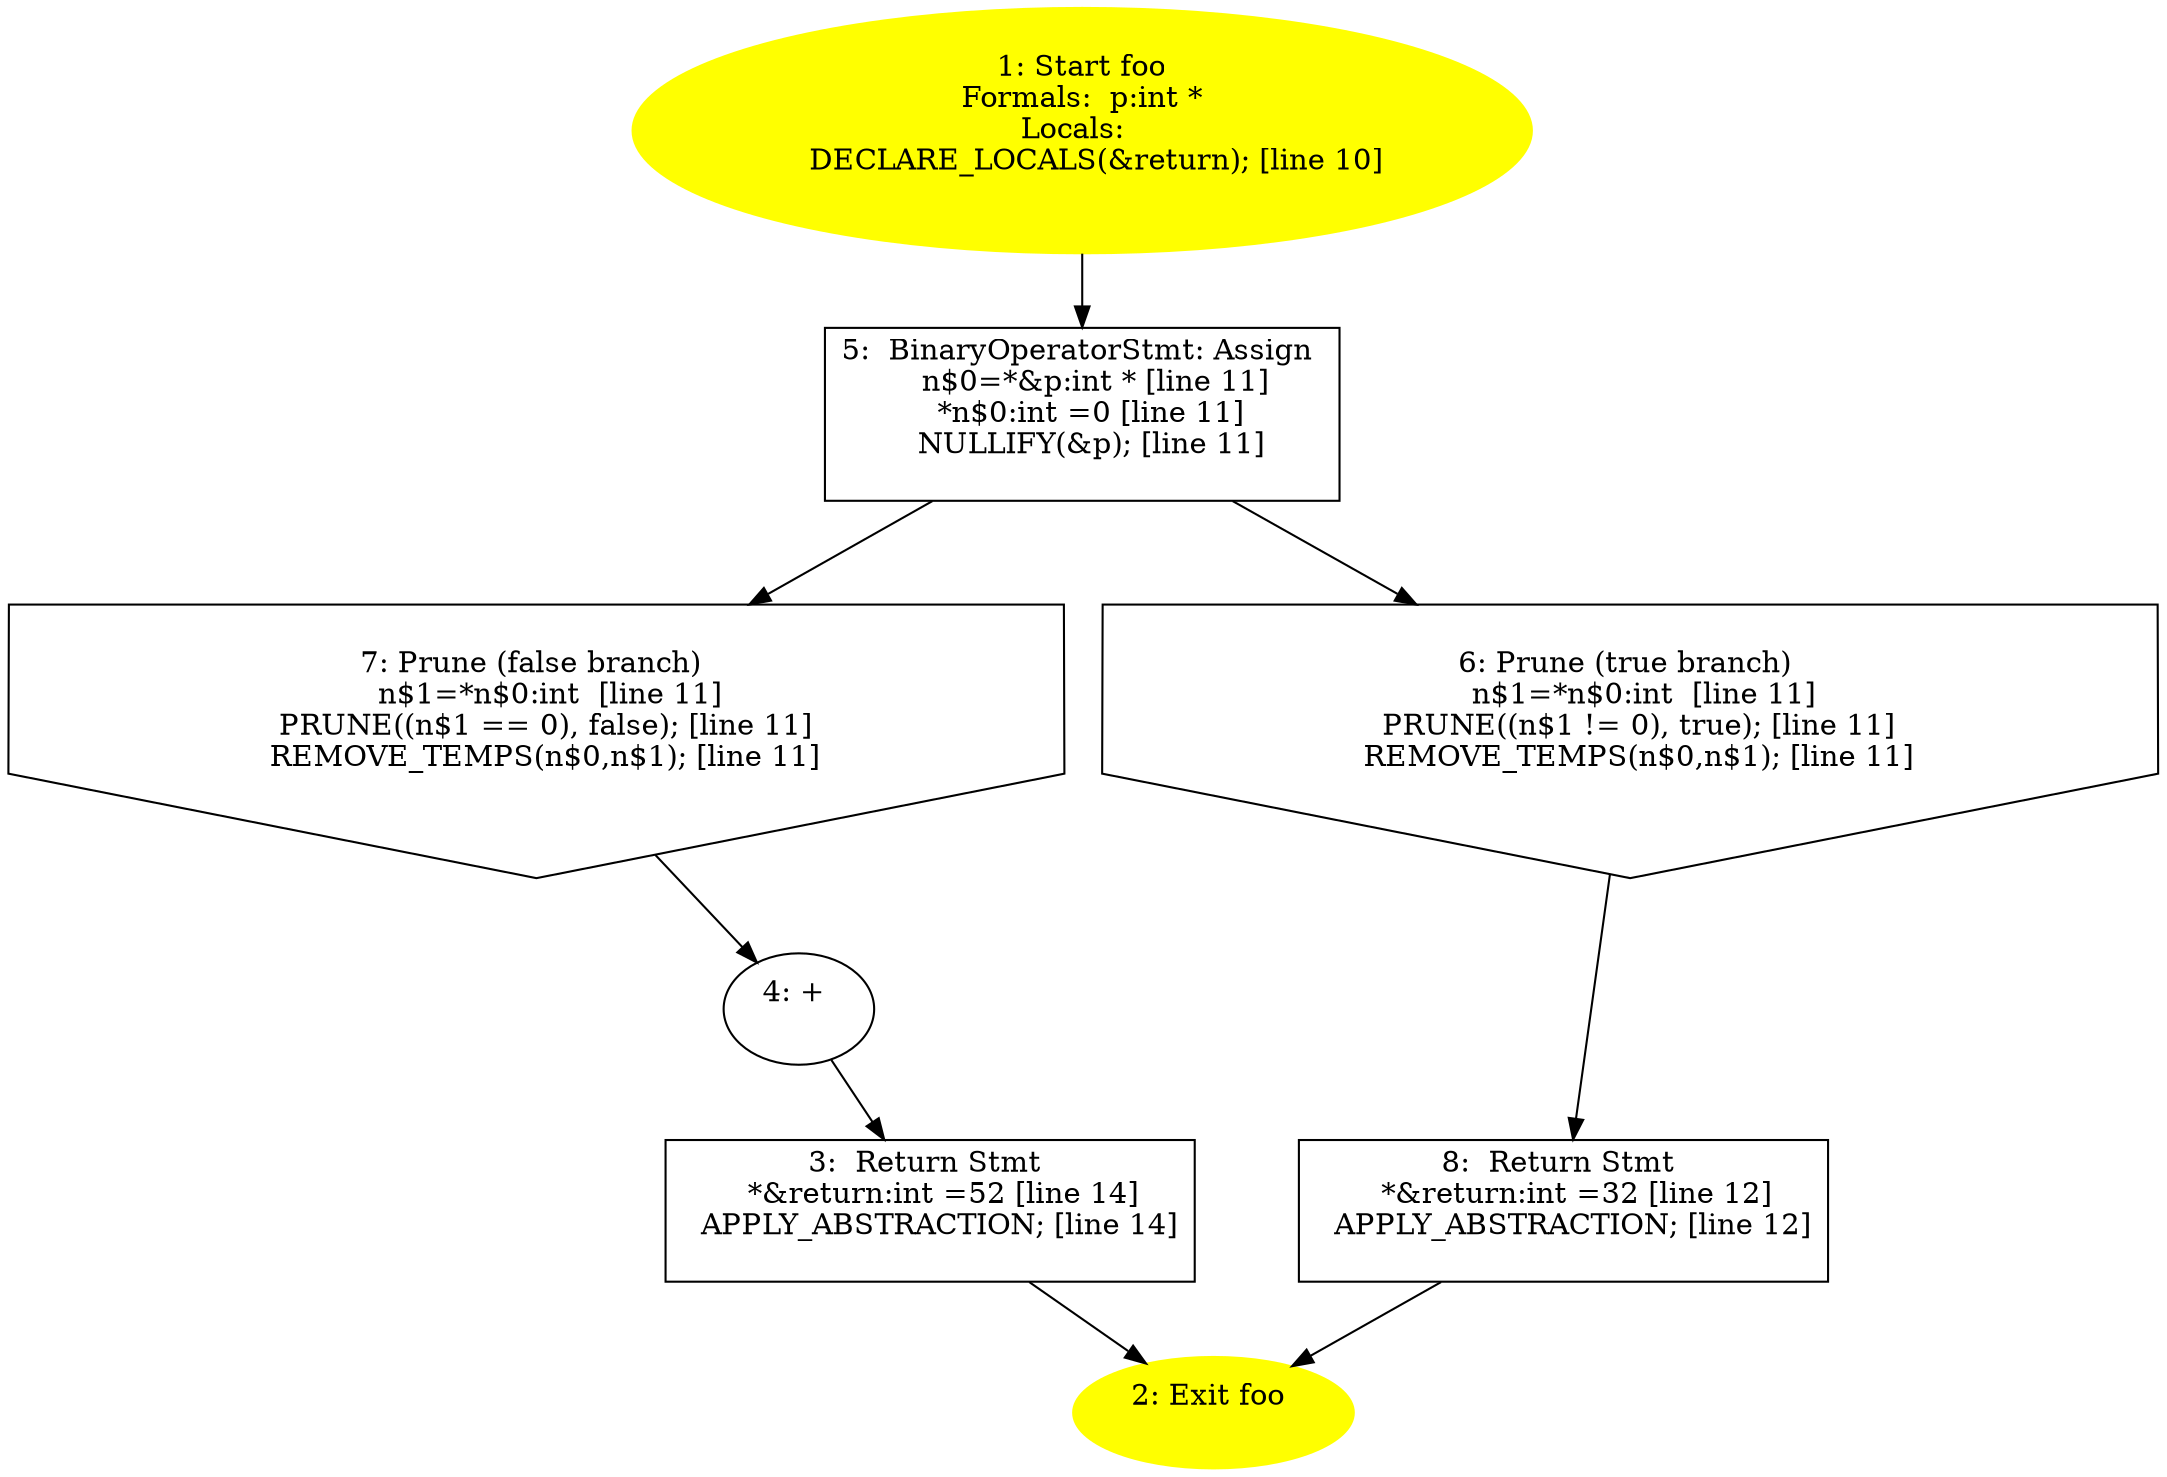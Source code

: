 /* @generated */
digraph iCFG {
8 [label="8:  Return Stmt \n   *&return:int =32 [line 12]\n  APPLY_ABSTRACTION; [line 12]\n " shape="box"]
	

	 8 -> 2 ;
7 [label="7: Prune (false branch) \n   n$1=*n$0:int  [line 11]\n  PRUNE((n$1 == 0), false); [line 11]\n  REMOVE_TEMPS(n$0,n$1); [line 11]\n " shape="invhouse"]
	

	 7 -> 4 ;
6 [label="6: Prune (true branch) \n   n$1=*n$0:int  [line 11]\n  PRUNE((n$1 != 0), true); [line 11]\n  REMOVE_TEMPS(n$0,n$1); [line 11]\n " shape="invhouse"]
	

	 6 -> 8 ;
5 [label="5:  BinaryOperatorStmt: Assign \n   n$0=*&p:int * [line 11]\n  *n$0:int =0 [line 11]\n  NULLIFY(&p); [line 11]\n " shape="box"]
	

	 5 -> 6 ;
	 5 -> 7 ;
4 [label="4: + \n  " ]
	

	 4 -> 3 ;
3 [label="3:  Return Stmt \n   *&return:int =52 [line 14]\n  APPLY_ABSTRACTION; [line 14]\n " shape="box"]
	

	 3 -> 2 ;
2 [label="2: Exit foo \n  " color=yellow style=filled]
	

1 [label="1: Start foo\nFormals:  p:int *\nLocals:  \n   DECLARE_LOCALS(&return); [line 10]\n " color=yellow style=filled]
	

	 1 -> 5 ;
}
